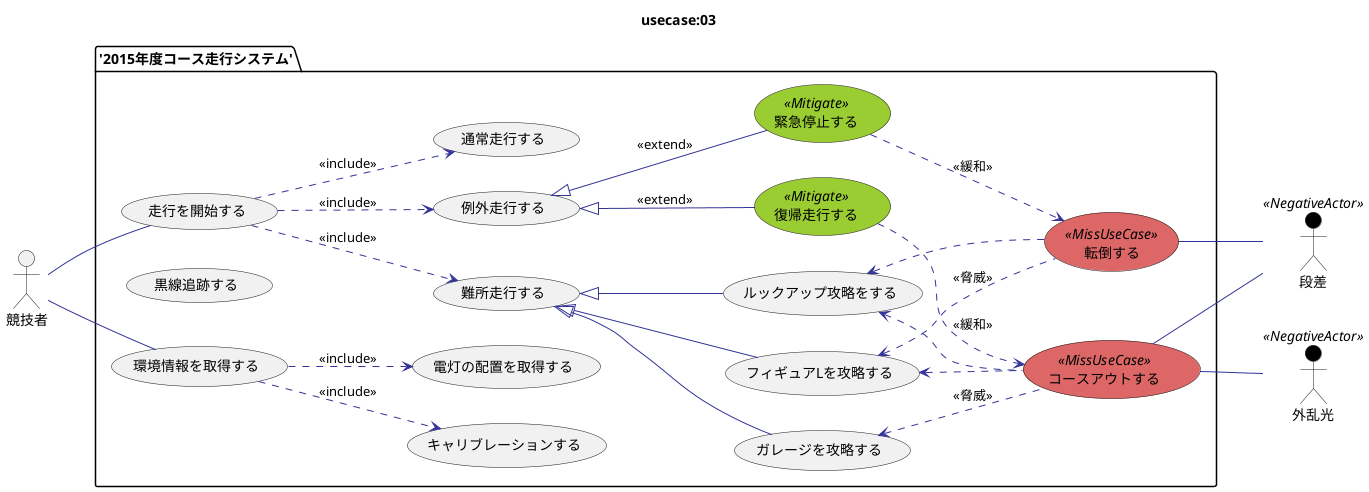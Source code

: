 @startuml usecase.png

title usecase:03 

actor 競技者 as user

left to right direction

skinparam usecase {
  BackgroundColor<<MissUseCase>> #DD6666
  BackgroundColor<<Mitigate>> YellowGreen
  ArrowColor #333399
}

skinparam actor {
  BackgroundColor<<NegativeActor>> Black
}

actor 外乱光 as noise <<NegativeActor>>
actor 段差   as ramp  <<NegativeActor>>

package '2015年度コース走行システム' {

  usecase 走行を開始する          as defalut

  usecase 通常走行する            as normal
  usecase 難所走行する            as different
  usecase 例外走行する            as exception

  usecase 黒線追跡する            as line
  usecase ガレージを攻略する      as grage
  usecase ルックアップ攻略をする  as lookup
  usecase フィギュアLを攻略する   as figureL

  usecase 復帰走行する            as return    <<Mitigate>>
  usecase 緊急停止する            as stop      <<Mitigate>>

  usecase コースアウトする        as courseout <<MissUseCase>>
  usecase 転倒する                as falling   <<MissUseCase>>

  usecase 環境情報を取得する      as getenv

  usecase 電灯の配置を取得する    as getlight
  usecase キャリブレーションする  as calb

  user -- defalut
  user -- getenv

  defalut ..> normal    : <<include>>
  defalut ..> different : <<include>>
  defalut ..> exception : <<include>>

  grage   <.. courseout : <<脅威>>
  figureL <.. courseout
  lookup  <.. courseout

  figureL <.. falling : <<脅威>>
  lookup  <.. falling

  different <|-- grage
  different <|-- lookup
  different <|-- figureL

  exception <|-- return : <<extend>>
  exception <|-- stop   : <<extend>>

  getenv ..> getlight  : <<include>>
  getenv ..> calb      : <<include>>

  courseout -- noise
  courseout -- ramp
  falling   -- ramp

  stop   ..>  falling   : <<緩和>>
  return ..>  courseout : <<緩和>>

}

@enduml

